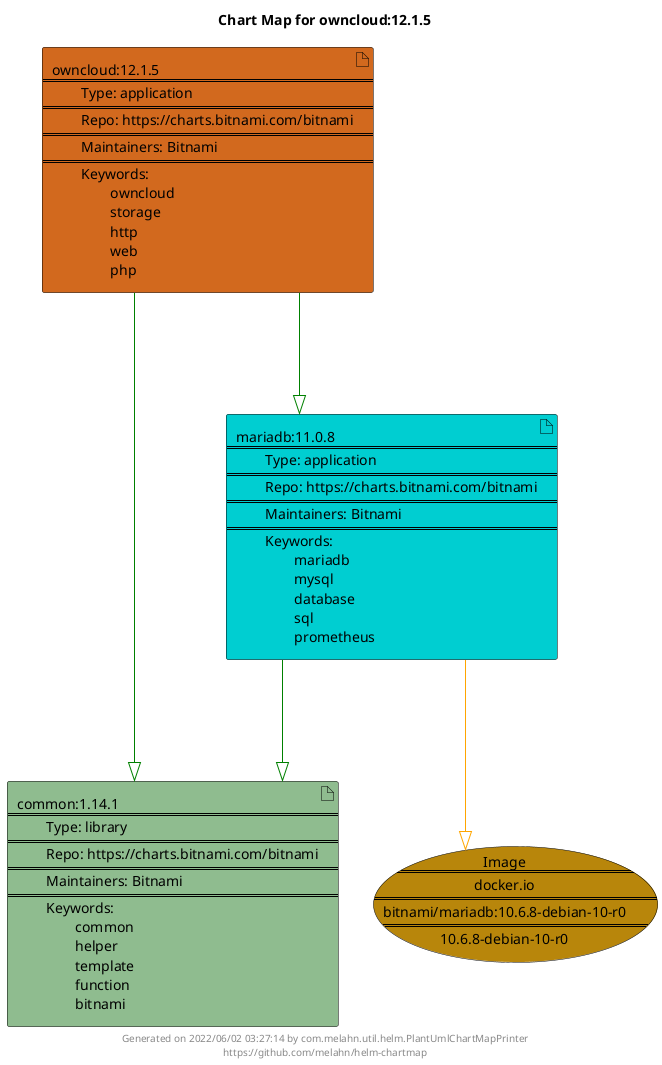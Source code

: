 @startuml
skinparam linetype ortho
skinparam backgroundColor white
skinparam usecaseBorderColor black
skinparam usecaseArrowColor LightSlateGray
skinparam artifactBorderColor black
skinparam artifactArrowColor LightSlateGray

title Chart Map for owncloud:12.1.5

'There are 3 referenced Helm Charts
artifact "owncloud:12.1.5\n====\n\tType: application\n====\n\tRepo: https://charts.bitnami.com/bitnami\n====\n\tMaintainers: Bitnami\n====\n\tKeywords: \n\t\towncloud\n\t\tstorage\n\t\thttp\n\t\tweb\n\t\tphp" as owncloud_12_1_5 #Chocolate
artifact "common:1.14.1\n====\n\tType: library\n====\n\tRepo: https://charts.bitnami.com/bitnami\n====\n\tMaintainers: Bitnami\n====\n\tKeywords: \n\t\tcommon\n\t\thelper\n\t\ttemplate\n\t\tfunction\n\t\tbitnami" as common_1_14_1 #DarkSeaGreen
artifact "mariadb:11.0.8\n====\n\tType: application\n====\n\tRepo: https://charts.bitnami.com/bitnami\n====\n\tMaintainers: Bitnami\n====\n\tKeywords: \n\t\tmariadb\n\t\tmysql\n\t\tdatabase\n\t\tsql\n\t\tprometheus" as mariadb_11_0_8 #DarkTurquoise

'There is one referenced Docker Image
usecase "Image\n====\ndocker.io\n====\nbitnami/mariadb:10.6.8-debian-10-r0\n====\n10.6.8-debian-10-r0" as docker_io_bitnami_mariadb_10_6_8_debian_10_r0 #DarkGoldenRod

'Chart Dependencies
owncloud_12_1_5--[#green]-|>common_1_14_1
owncloud_12_1_5--[#green]-|>mariadb_11_0_8
mariadb_11_0_8--[#green]-|>common_1_14_1
mariadb_11_0_8--[#orange]-|>docker_io_bitnami_mariadb_10_6_8_debian_10_r0

center footer Generated on 2022/06/02 03:27:14 by com.melahn.util.helm.PlantUmlChartMapPrinter\nhttps://github.com/melahn/helm-chartmap
@enduml
